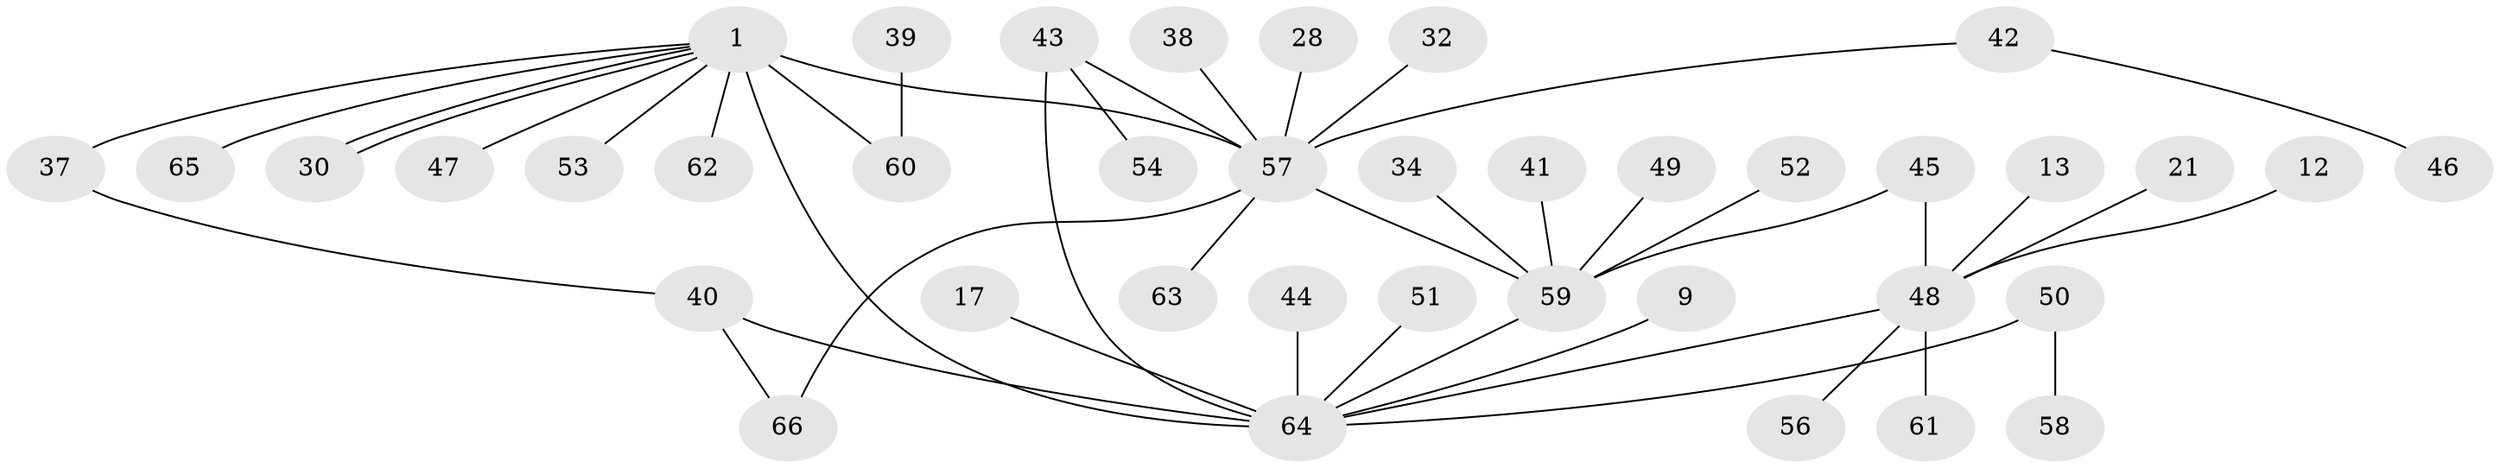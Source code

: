 // original degree distribution, {15: 0.030303030303030304, 2: 0.30303030303030304, 4: 0.10606060606060606, 3: 0.10606060606060606, 5: 0.015151515151515152, 1: 0.4090909090909091, 7: 0.015151515151515152, 8: 0.015151515151515152}
// Generated by graph-tools (version 1.1) at 2025/50/03/04/25 21:50:58]
// undirected, 39 vertices, 44 edges
graph export_dot {
graph [start="1"]
  node [color=gray90,style=filled];
  1;
  9;
  12;
  13;
  17;
  21;
  28;
  30;
  32;
  34 [super="+31"];
  37 [super="+24"];
  38;
  39;
  40 [super="+27"];
  41;
  42 [super="+29"];
  43 [super="+16"];
  44;
  45;
  46;
  47;
  48 [super="+15"];
  49;
  50;
  51;
  52;
  53;
  54;
  56;
  57 [super="+14+26+35"];
  58;
  59 [super="+18+19+23"];
  60 [super="+36"];
  61 [super="+25"];
  62 [super="+33"];
  63;
  64 [super="+55+3"];
  65 [super="+10"];
  66;
  1 -- 30;
  1 -- 30;
  1 -- 47;
  1 -- 53;
  1 -- 64 [weight=3];
  1 -- 57 [weight=3];
  1 -- 60;
  1 -- 65;
  1 -- 37;
  1 -- 62;
  9 -- 64;
  12 -- 48 [weight=2];
  13 -- 48;
  17 -- 64;
  21 -- 48;
  28 -- 57;
  32 -- 57;
  34 -- 59;
  37 -- 40;
  38 -- 57;
  39 -- 60;
  40 -- 64 [weight=2];
  40 -- 66;
  41 -- 59;
  42 -- 46;
  42 -- 57;
  43 -- 54;
  43 -- 57;
  43 -- 64 [weight=2];
  44 -- 64;
  45 -- 48;
  45 -- 59;
  48 -- 56;
  48 -- 64 [weight=3];
  48 -- 61;
  49 -- 59;
  50 -- 58;
  50 -- 64;
  51 -- 64;
  52 -- 59;
  57 -- 66;
  57 -- 63;
  57 -- 59 [weight=2];
  59 -- 64 [weight=2];
}
